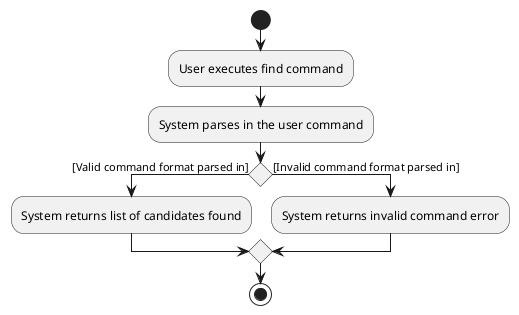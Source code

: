 @startuml
'https://plantuml.com/activity-diagram-beta

start
:User executes find command;
:System parses in the user command;
if () then ([Valid command format parsed in])
  :System returns list of candidates found;
else ([Invalid command format parsed in])
  :System returns invalid command error;
endif

stop

@enduml
